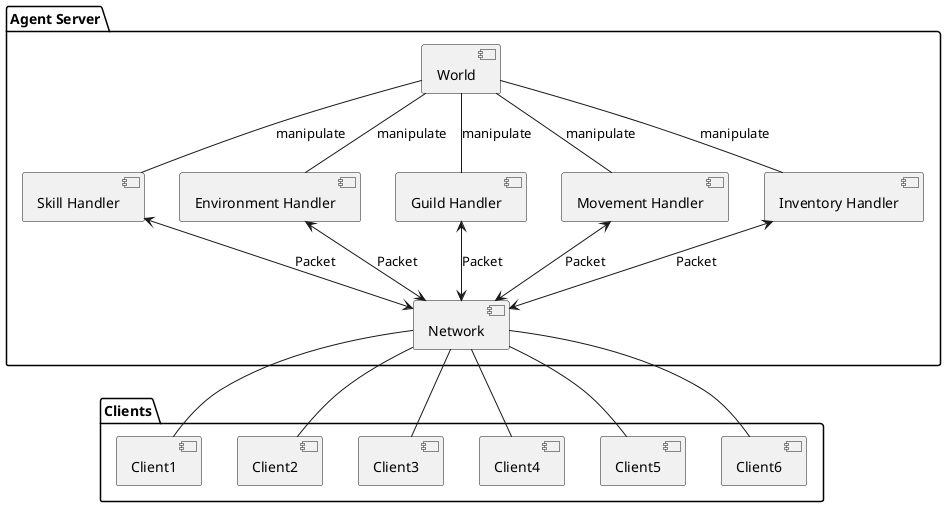@startuml

package "Agent Server" {
    [Network]
    [Inventory Handler]
    [Movement Handler]
    [Guild Handler]
    [World]


    [Network] <-up-> [Inventory Handler]: Packet
    [Network] <-up-> [Movement Handler]: Packet
    [Network] <-up-> [Guild Handler]: Packet
    [Network] <-up-> [Environment Handler]: Packet
    [Network] <-up-> [Skill Handler]: Packet

    [World] -down- [Inventory Handler]: manipulate
    [World] -down- [Movement Handler]: manipulate
    [World] -down- [Guild Handler]: manipulate
    [World] -down- [Environment Handler]: manipulate
    [World] -down- [Skill Handler]: manipulate
}

package Clients {
    [Client1]
    [Client2]
    [Client3]
    [Client4]
    [Client5]
    [Client6]
}

[Client1] -up- [Network]
[Client2] -up- [Network]
[Client3] -up- [Network]
[Client4] -up- [Network]
[Client5] -up- [Network]
[Client6] -up- [Network]

@enduml